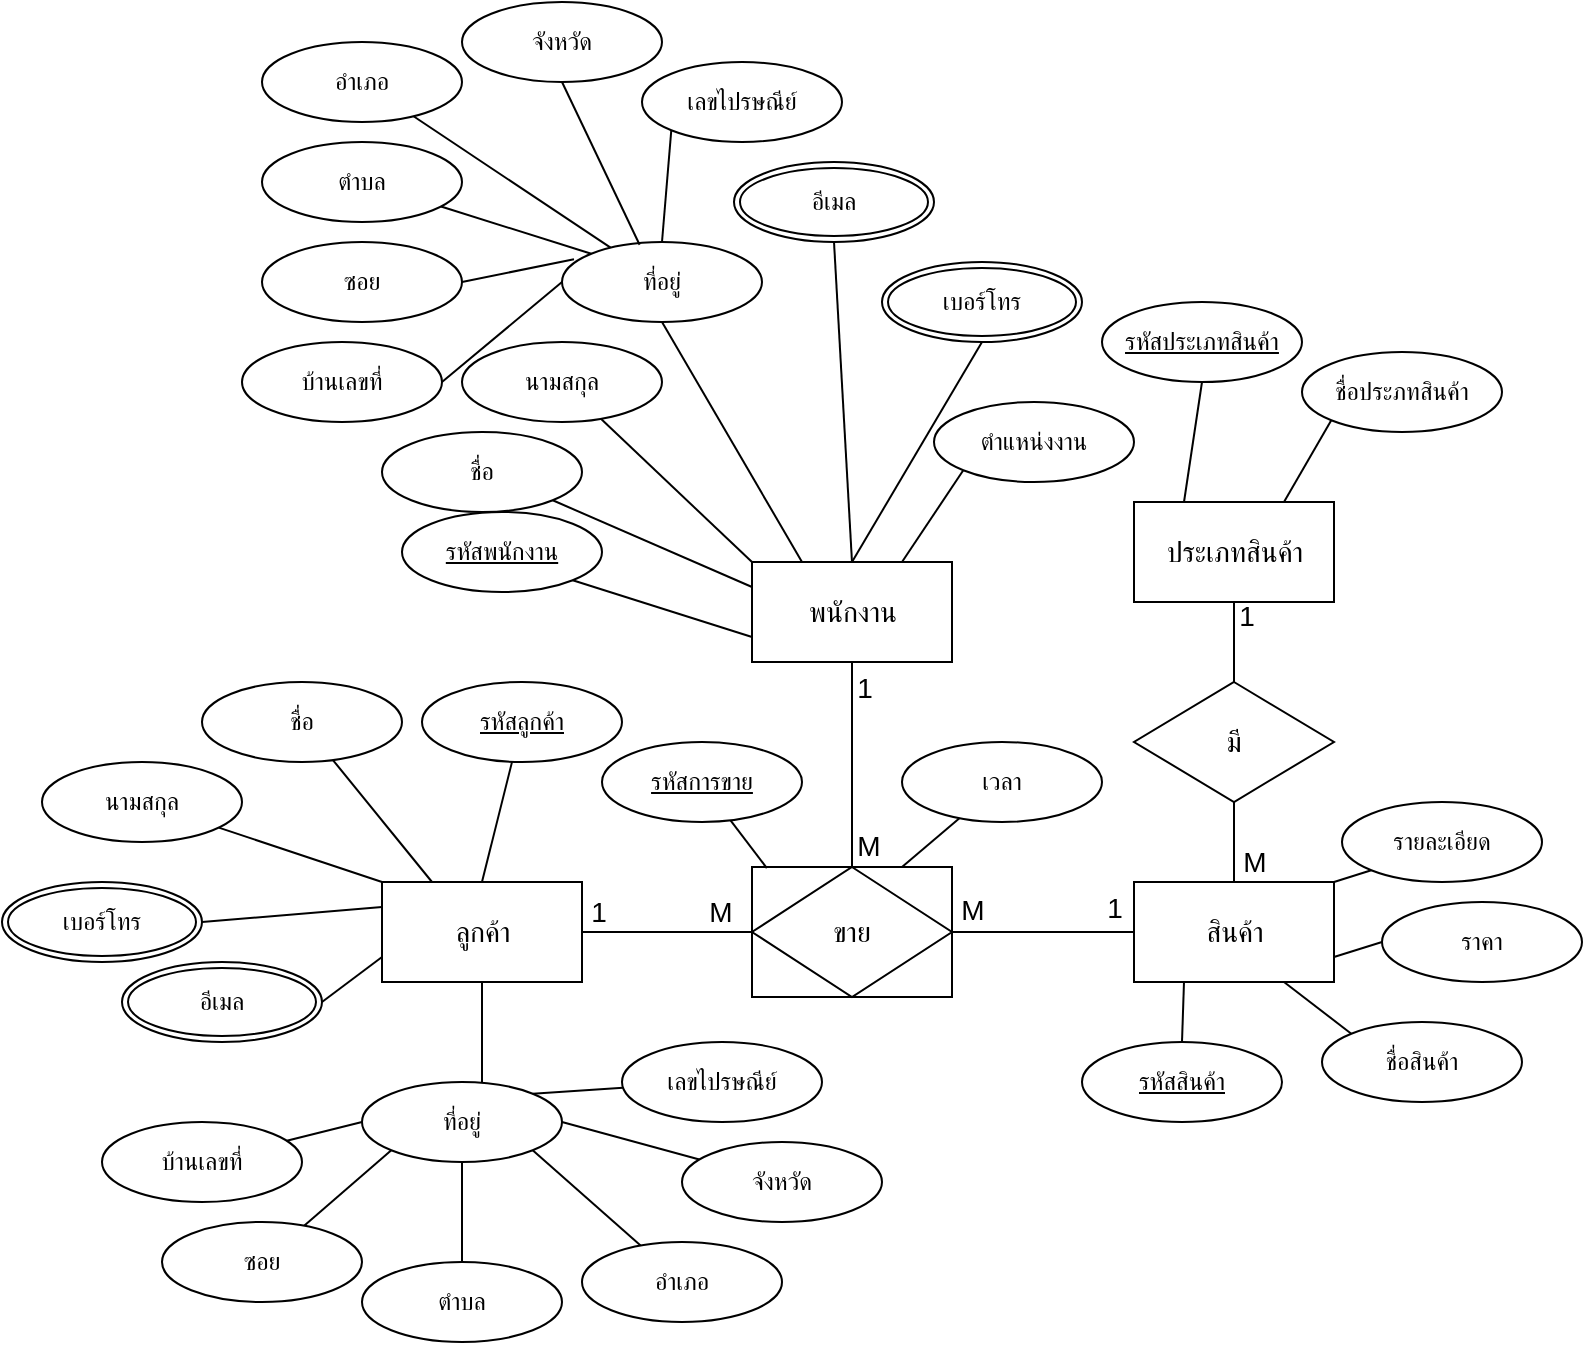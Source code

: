 <mxfile version="20.3.6" type="device"><diagram id="yGyaykB_GRDRyU7Le9zc" name="หน้า-1"><mxGraphModel dx="1038" dy="571" grid="1" gridSize="10" guides="1" tooltips="1" connect="1" arrows="1" fold="1" page="1" pageScale="1" pageWidth="827" pageHeight="1169" math="0" shadow="0"><root><mxCell id="0"/><mxCell id="1" parent="0"/><mxCell id="OsLgJeiQIjJn-tflGnOx-1" style="edgeStyle=orthogonalEdgeStyle;rounded=0;orthogonalLoop=1;jettySize=auto;html=1;entryX=0;entryY=0.5;entryDx=0;entryDy=0;fontSize=14;endArrow=none;endFill=0;" edge="1" parent="1" source="OsLgJeiQIjJn-tflGnOx-4" target="OsLgJeiQIjJn-tflGnOx-13"><mxGeometry relative="1" as="geometry"/></mxCell><mxCell id="OsLgJeiQIjJn-tflGnOx-2" value="M" style="edgeLabel;html=1;align=center;verticalAlign=middle;resizable=0;points=[];fontSize=14;" vertex="1" connectable="0" parent="OsLgJeiQIjJn-tflGnOx-1"><mxGeometry x="0.237" y="-1" relative="1" as="geometry"><mxPoint x="16" y="-11" as="offset"/></mxGeometry></mxCell><mxCell id="OsLgJeiQIjJn-tflGnOx-3" value="1" style="edgeLabel;html=1;align=center;verticalAlign=middle;resizable=0;points=[];fontSize=14;" vertex="1" connectable="0" parent="OsLgJeiQIjJn-tflGnOx-1"><mxGeometry x="-0.715" y="-1" relative="1" as="geometry"><mxPoint x="-4" y="-11" as="offset"/></mxGeometry></mxCell><mxCell id="OsLgJeiQIjJn-tflGnOx-4" value="ลูกค้า" style="html=1;dashed=0;whitespace=wrap;fontSize=14;" vertex="1" parent="1"><mxGeometry x="360" y="730" width="100" height="50" as="geometry"/></mxCell><mxCell id="OsLgJeiQIjJn-tflGnOx-5" value="สินค้า" style="html=1;dashed=0;whitespace=wrap;fontSize=14;" vertex="1" parent="1"><mxGeometry x="736" y="730" width="100" height="50" as="geometry"/></mxCell><mxCell id="OsLgJeiQIjJn-tflGnOx-6" style="edgeStyle=orthogonalEdgeStyle;rounded=0;orthogonalLoop=1;jettySize=auto;html=1;entryX=0.5;entryY=0;entryDx=0;entryDy=0;fontSize=14;endArrow=none;endFill=0;" edge="1" parent="1" source="OsLgJeiQIjJn-tflGnOx-9" target="OsLgJeiQIjJn-tflGnOx-13"><mxGeometry relative="1" as="geometry"/></mxCell><mxCell id="OsLgJeiQIjJn-tflGnOx-7" value="1" style="edgeLabel;html=1;align=center;verticalAlign=middle;resizable=0;points=[];fontSize=14;" vertex="1" connectable="0" parent="OsLgJeiQIjJn-tflGnOx-6"><mxGeometry x="-0.708" y="-2" relative="1" as="geometry"><mxPoint x="8" y="-2" as="offset"/></mxGeometry></mxCell><mxCell id="OsLgJeiQIjJn-tflGnOx-8" value="M" style="edgeLabel;html=1;align=center;verticalAlign=middle;resizable=0;points=[];fontSize=14;" vertex="1" connectable="0" parent="OsLgJeiQIjJn-tflGnOx-6"><mxGeometry x="0.749" y="-2" relative="1" as="geometry"><mxPoint x="10" y="2" as="offset"/></mxGeometry></mxCell><mxCell id="OsLgJeiQIjJn-tflGnOx-9" value="พนักงาน" style="html=1;dashed=0;whitespace=wrap;fontSize=14;" vertex="1" parent="1"><mxGeometry x="545" y="570" width="100" height="50" as="geometry"/></mxCell><mxCell id="OsLgJeiQIjJn-tflGnOx-10" style="edgeStyle=orthogonalEdgeStyle;rounded=0;orthogonalLoop=1;jettySize=auto;html=1;entryX=0;entryY=0.5;entryDx=0;entryDy=0;fontSize=14;endArrow=none;endFill=0;" edge="1" parent="1" source="OsLgJeiQIjJn-tflGnOx-13" target="OsLgJeiQIjJn-tflGnOx-5"><mxGeometry relative="1" as="geometry"/></mxCell><mxCell id="OsLgJeiQIjJn-tflGnOx-11" value="1" style="edgeLabel;html=1;align=center;verticalAlign=middle;resizable=0;points=[];fontSize=14;" vertex="1" connectable="0" parent="OsLgJeiQIjJn-tflGnOx-10"><mxGeometry x="0.784" y="-3" relative="1" as="geometry"><mxPoint y="-15" as="offset"/></mxGeometry></mxCell><mxCell id="OsLgJeiQIjJn-tflGnOx-12" value="M" style="edgeLabel;html=1;align=center;verticalAlign=middle;resizable=0;points=[];fontSize=14;" vertex="1" connectable="0" parent="OsLgJeiQIjJn-tflGnOx-10"><mxGeometry x="-0.816" y="2" relative="1" as="geometry"><mxPoint x="1" y="-9" as="offset"/></mxGeometry></mxCell><mxCell id="OsLgJeiQIjJn-tflGnOx-13" value="ขาย" style="shape=associativeEntity;whiteSpace=wrap;html=1;align=center;fontSize=14;" vertex="1" parent="1"><mxGeometry x="545" y="722.5" width="100" height="65" as="geometry"/></mxCell><mxCell id="OsLgJeiQIjJn-tflGnOx-14" style="edgeStyle=orthogonalEdgeStyle;rounded=0;orthogonalLoop=1;jettySize=auto;html=1;fontSize=14;endArrow=none;endFill=0;entryX=0.5;entryY=0;entryDx=0;entryDy=0;" edge="1" parent="1" source="OsLgJeiQIjJn-tflGnOx-17" target="OsLgJeiQIjJn-tflGnOx-20"><mxGeometry relative="1" as="geometry"><mxPoint x="786" y="600" as="targetPoint"/></mxGeometry></mxCell><mxCell id="OsLgJeiQIjJn-tflGnOx-15" value="1" style="edgeLabel;html=1;align=center;verticalAlign=middle;resizable=0;points=[];fontSize=14;" vertex="1" connectable="0" parent="OsLgJeiQIjJn-tflGnOx-14"><mxGeometry x="-0.258" y="-3" relative="1" as="geometry"><mxPoint x="9" y="-8" as="offset"/></mxGeometry></mxCell><mxCell id="OsLgJeiQIjJn-tflGnOx-16" value="" style="edgeStyle=orthogonalEdgeStyle;rounded=0;orthogonalLoop=1;jettySize=auto;html=1;fontSize=14;endArrow=none;endFill=0;" edge="1" parent="1" source="OsLgJeiQIjJn-tflGnOx-17" target="OsLgJeiQIjJn-tflGnOx-20"><mxGeometry relative="1" as="geometry"/></mxCell><mxCell id="OsLgJeiQIjJn-tflGnOx-17" value="ประเภทสินค้า" style="html=1;dashed=0;whitespace=wrap;fontSize=14;" vertex="1" parent="1"><mxGeometry x="736" y="540" width="100" height="50" as="geometry"/></mxCell><mxCell id="OsLgJeiQIjJn-tflGnOx-18" style="edgeStyle=orthogonalEdgeStyle;rounded=0;orthogonalLoop=1;jettySize=auto;html=1;entryX=0.5;entryY=0;entryDx=0;entryDy=0;fontSize=14;endArrow=none;endFill=0;" edge="1" parent="1" source="OsLgJeiQIjJn-tflGnOx-20" target="OsLgJeiQIjJn-tflGnOx-5"><mxGeometry relative="1" as="geometry"/></mxCell><mxCell id="OsLgJeiQIjJn-tflGnOx-19" value="M" style="edgeLabel;html=1;align=center;verticalAlign=middle;resizable=0;points=[];fontSize=14;" vertex="1" connectable="0" parent="OsLgJeiQIjJn-tflGnOx-18"><mxGeometry x="0.728" relative="1" as="geometry"><mxPoint x="10" y="-5" as="offset"/></mxGeometry></mxCell><mxCell id="OsLgJeiQIjJn-tflGnOx-20" value="มี" style="shape=rhombus;perimeter=rhombusPerimeter;whiteSpace=wrap;html=1;align=center;fontSize=14;" vertex="1" parent="1"><mxGeometry x="736" y="630" width="100" height="60" as="geometry"/></mxCell><mxCell id="OsLgJeiQIjJn-tflGnOx-21" style="edgeStyle=none;rounded=0;orthogonalLoop=1;jettySize=auto;html=1;entryX=0.5;entryY=0;entryDx=0;entryDy=0;endArrow=none;endFill=0;" edge="1" parent="1" source="OsLgJeiQIjJn-tflGnOx-22" target="OsLgJeiQIjJn-tflGnOx-4"><mxGeometry relative="1" as="geometry"/></mxCell><mxCell id="OsLgJeiQIjJn-tflGnOx-22" value="รหัสลูกค้า" style="ellipse;whiteSpace=wrap;html=1;align=center;fontStyle=4;" vertex="1" parent="1"><mxGeometry x="380" y="630" width="100" height="40" as="geometry"/></mxCell><mxCell id="OsLgJeiQIjJn-tflGnOx-23" value="รหัสพนักงาน" style="ellipse;whiteSpace=wrap;html=1;align=center;fontStyle=4;" vertex="1" parent="1"><mxGeometry x="370" y="545" width="100" height="40" as="geometry"/></mxCell><mxCell id="OsLgJeiQIjJn-tflGnOx-24" value="รหัสประเภทสินค้า" style="ellipse;whiteSpace=wrap;html=1;align=center;fontStyle=4;" vertex="1" parent="1"><mxGeometry x="720" y="440" width="100" height="40" as="geometry"/></mxCell><mxCell id="OsLgJeiQIjJn-tflGnOx-25" value="รหัสสินค้า" style="ellipse;whiteSpace=wrap;html=1;align=center;fontStyle=4;" vertex="1" parent="1"><mxGeometry x="710" y="810" width="100" height="40" as="geometry"/></mxCell><mxCell id="OsLgJeiQIjJn-tflGnOx-26" style="edgeStyle=none;rounded=0;orthogonalLoop=1;jettySize=auto;html=1;entryX=0.25;entryY=0;entryDx=0;entryDy=0;endArrow=none;endFill=0;" edge="1" parent="1" source="OsLgJeiQIjJn-tflGnOx-27" target="OsLgJeiQIjJn-tflGnOx-4"><mxGeometry relative="1" as="geometry"/></mxCell><mxCell id="OsLgJeiQIjJn-tflGnOx-27" value="ชื่อ" style="ellipse;whiteSpace=wrap;html=1;align=center;" vertex="1" parent="1"><mxGeometry x="270" y="630" width="100" height="40" as="geometry"/></mxCell><mxCell id="OsLgJeiQIjJn-tflGnOx-28" style="edgeStyle=none;rounded=0;orthogonalLoop=1;jettySize=auto;html=1;entryX=0;entryY=0;entryDx=0;entryDy=0;endArrow=none;endFill=0;" edge="1" parent="1" source="OsLgJeiQIjJn-tflGnOx-29" target="OsLgJeiQIjJn-tflGnOx-4"><mxGeometry relative="1" as="geometry"/></mxCell><mxCell id="OsLgJeiQIjJn-tflGnOx-29" value="นามสกุล" style="ellipse;whiteSpace=wrap;html=1;align=center;" vertex="1" parent="1"><mxGeometry x="190" y="670" width="100" height="40" as="geometry"/></mxCell><mxCell id="OsLgJeiQIjJn-tflGnOx-30" value="ชื่อ" style="ellipse;whiteSpace=wrap;html=1;align=center;" vertex="1" parent="1"><mxGeometry x="360" y="505" width="100" height="40" as="geometry"/></mxCell><mxCell id="OsLgJeiQIjJn-tflGnOx-31" value="" style="endArrow=none;html=1;rounded=0;exitX=0.5;exitY=0;exitDx=0;exitDy=0;entryX=0.5;entryY=1;entryDx=0;entryDy=0;" edge="1" parent="1" target="OsLgJeiQIjJn-tflGnOx-4"><mxGeometry relative="1" as="geometry"><mxPoint x="410" y="830" as="sourcePoint"/><mxPoint x="650" y="810" as="targetPoint"/></mxGeometry></mxCell><mxCell id="OsLgJeiQIjJn-tflGnOx-32" value="เบอร์โทร" style="ellipse;shape=doubleEllipse;margin=3;whiteSpace=wrap;html=1;align=center;" vertex="1" parent="1"><mxGeometry x="170" y="730" width="100" height="40" as="geometry"/></mxCell><mxCell id="OsLgJeiQIjJn-tflGnOx-33" value="ที่อยู่" style="ellipse;whiteSpace=wrap;html=1;align=center;" vertex="1" parent="1"><mxGeometry x="350" y="830" width="100" height="40" as="geometry"/></mxCell><mxCell id="OsLgJeiQIjJn-tflGnOx-34" value="อีเมล" style="ellipse;shape=doubleEllipse;margin=3;whiteSpace=wrap;html=1;align=center;" vertex="1" parent="1"><mxGeometry x="230" y="770" width="100" height="40" as="geometry"/></mxCell><mxCell id="OsLgJeiQIjJn-tflGnOx-35" value="" style="endArrow=none;html=1;rounded=0;exitX=1;exitY=0.5;exitDx=0;exitDy=0;entryX=0;entryY=0.25;entryDx=0;entryDy=0;" edge="1" parent="1" source="OsLgJeiQIjJn-tflGnOx-32" target="OsLgJeiQIjJn-tflGnOx-4"><mxGeometry relative="1" as="geometry"><mxPoint x="270" y="780" as="sourcePoint"/><mxPoint x="430" y="780" as="targetPoint"/></mxGeometry></mxCell><mxCell id="OsLgJeiQIjJn-tflGnOx-36" value="" style="endArrow=none;html=1;rounded=0;exitX=1;exitY=0.5;exitDx=0;exitDy=0;entryX=0;entryY=0.75;entryDx=0;entryDy=0;" edge="1" parent="1" source="OsLgJeiQIjJn-tflGnOx-34" target="OsLgJeiQIjJn-tflGnOx-4"><mxGeometry relative="1" as="geometry"><mxPoint x="350" y="800" as="sourcePoint"/><mxPoint x="510" y="800" as="targetPoint"/></mxGeometry></mxCell><mxCell id="OsLgJeiQIjJn-tflGnOx-37" value="" style="endArrow=none;html=1;rounded=0;exitX=1;exitY=1;exitDx=0;exitDy=0;entryX=0;entryY=0.75;entryDx=0;entryDy=0;" edge="1" parent="1" source="OsLgJeiQIjJn-tflGnOx-23" target="OsLgJeiQIjJn-tflGnOx-9"><mxGeometry relative="1" as="geometry"><mxPoint x="540" y="480" as="sourcePoint"/><mxPoint x="700" y="480" as="targetPoint"/></mxGeometry></mxCell><mxCell id="OsLgJeiQIjJn-tflGnOx-38" value="" style="endArrow=none;html=1;rounded=0;exitX=1;exitY=1;exitDx=0;exitDy=0;entryX=0;entryY=0.25;entryDx=0;entryDy=0;" edge="1" parent="1" source="OsLgJeiQIjJn-tflGnOx-30" target="OsLgJeiQIjJn-tflGnOx-9"><mxGeometry relative="1" as="geometry"><mxPoint x="560" y="480" as="sourcePoint"/><mxPoint x="720" y="480" as="targetPoint"/></mxGeometry></mxCell><mxCell id="OsLgJeiQIjJn-tflGnOx-39" value="เบอร์โทร" style="ellipse;shape=doubleEllipse;margin=3;whiteSpace=wrap;html=1;align=center;" vertex="1" parent="1"><mxGeometry x="610" y="420" width="100" height="40" as="geometry"/></mxCell><mxCell id="OsLgJeiQIjJn-tflGnOx-40" value="อีเมล" style="ellipse;shape=doubleEllipse;margin=3;whiteSpace=wrap;html=1;align=center;" vertex="1" parent="1"><mxGeometry x="536" y="370" width="100" height="40" as="geometry"/></mxCell><mxCell id="OsLgJeiQIjJn-tflGnOx-41" value="บ้านเลขที่" style="ellipse;whiteSpace=wrap;html=1;align=center;" vertex="1" parent="1"><mxGeometry x="290" y="460" width="100" height="40" as="geometry"/></mxCell><mxCell id="OsLgJeiQIjJn-tflGnOx-42" value="ซอย" style="ellipse;whiteSpace=wrap;html=1;align=center;" vertex="1" parent="1"><mxGeometry x="300" y="410" width="100" height="40" as="geometry"/></mxCell><mxCell id="OsLgJeiQIjJn-tflGnOx-43" value="จังหวัด" style="ellipse;whiteSpace=wrap;html=1;align=center;" vertex="1" parent="1"><mxGeometry x="400" y="290" width="100" height="40" as="geometry"/></mxCell><mxCell id="OsLgJeiQIjJn-tflGnOx-44" value="เลขไปรษณีย์" style="ellipse;whiteSpace=wrap;html=1;align=center;" vertex="1" parent="1"><mxGeometry x="490" y="320" width="100" height="40" as="geometry"/></mxCell><mxCell id="OsLgJeiQIjJn-tflGnOx-45" value="ที่อยู่" style="ellipse;whiteSpace=wrap;html=1;align=center;" vertex="1" parent="1"><mxGeometry x="450" y="410" width="100" height="40" as="geometry"/></mxCell><mxCell id="OsLgJeiQIjJn-tflGnOx-46" value="" style="endArrow=none;html=1;rounded=0;exitX=1;exitY=0.5;exitDx=0;exitDy=0;entryX=0;entryY=0.5;entryDx=0;entryDy=0;" edge="1" parent="1" source="OsLgJeiQIjJn-tflGnOx-41" target="OsLgJeiQIjJn-tflGnOx-45"><mxGeometry relative="1" as="geometry"><mxPoint x="470" y="320" as="sourcePoint"/><mxPoint x="630" y="320" as="targetPoint"/></mxGeometry></mxCell><mxCell id="OsLgJeiQIjJn-tflGnOx-47" value="" style="endArrow=none;html=1;rounded=0;exitX=1;exitY=0.5;exitDx=0;exitDy=0;entryX=0.06;entryY=0.215;entryDx=0;entryDy=0;entryPerimeter=0;" edge="1" parent="1" source="OsLgJeiQIjJn-tflGnOx-42" target="OsLgJeiQIjJn-tflGnOx-45"><mxGeometry relative="1" as="geometry"><mxPoint x="570" y="230" as="sourcePoint"/><mxPoint x="730" y="230" as="targetPoint"/></mxGeometry></mxCell><mxCell id="OsLgJeiQIjJn-tflGnOx-48" value="" style="endArrow=none;html=1;rounded=0;exitX=0.5;exitY=1;exitDx=0;exitDy=0;entryX=0.25;entryY=0;entryDx=0;entryDy=0;" edge="1" parent="1" source="OsLgJeiQIjJn-tflGnOx-45" target="OsLgJeiQIjJn-tflGnOx-9"><mxGeometry relative="1" as="geometry"><mxPoint x="520" y="380" as="sourcePoint"/><mxPoint x="680" y="380" as="targetPoint"/></mxGeometry></mxCell><mxCell id="OsLgJeiQIjJn-tflGnOx-49" value="" style="endArrow=none;html=1;rounded=0;exitX=0.5;exitY=1;exitDx=0;exitDy=0;entryX=0.388;entryY=0.035;entryDx=0;entryDy=0;entryPerimeter=0;" edge="1" parent="1" source="OsLgJeiQIjJn-tflGnOx-43" target="OsLgJeiQIjJn-tflGnOx-45"><mxGeometry relative="1" as="geometry"><mxPoint x="590" y="380" as="sourcePoint"/><mxPoint x="750" y="380" as="targetPoint"/></mxGeometry></mxCell><mxCell id="OsLgJeiQIjJn-tflGnOx-50" value="" style="endArrow=none;html=1;rounded=0;exitX=0.5;exitY=0;exitDx=0;exitDy=0;entryX=0;entryY=1;entryDx=0;entryDy=0;" edge="1" parent="1" source="OsLgJeiQIjJn-tflGnOx-45" target="OsLgJeiQIjJn-tflGnOx-44"><mxGeometry relative="1" as="geometry"><mxPoint x="600" y="370" as="sourcePoint"/><mxPoint x="760" y="370" as="targetPoint"/></mxGeometry></mxCell><mxCell id="OsLgJeiQIjJn-tflGnOx-51" value="" style="endArrow=none;html=1;rounded=0;exitX=0.5;exitY=1;exitDx=0;exitDy=0;entryX=0.5;entryY=0;entryDx=0;entryDy=0;" edge="1" parent="1" source="OsLgJeiQIjJn-tflGnOx-40" target="OsLgJeiQIjJn-tflGnOx-9"><mxGeometry relative="1" as="geometry"><mxPoint x="690" y="440" as="sourcePoint"/><mxPoint x="850" y="440" as="targetPoint"/></mxGeometry></mxCell><mxCell id="OsLgJeiQIjJn-tflGnOx-52" value="" style="endArrow=none;html=1;rounded=0;exitX=0.5;exitY=1;exitDx=0;exitDy=0;entryX=0.5;entryY=0;entryDx=0;entryDy=0;" edge="1" parent="1" source="OsLgJeiQIjJn-tflGnOx-39" target="OsLgJeiQIjJn-tflGnOx-9"><mxGeometry relative="1" as="geometry"><mxPoint x="740" y="460" as="sourcePoint"/><mxPoint x="900" y="460" as="targetPoint"/></mxGeometry></mxCell><mxCell id="OsLgJeiQIjJn-tflGnOx-53" value="ตำแหน่งงาน" style="ellipse;whiteSpace=wrap;html=1;align=center;" vertex="1" parent="1"><mxGeometry x="636" y="490" width="100" height="40" as="geometry"/></mxCell><mxCell id="OsLgJeiQIjJn-tflGnOx-54" value="" style="endArrow=none;html=1;rounded=0;exitX=0;exitY=1;exitDx=0;exitDy=0;entryX=0.75;entryY=0;entryDx=0;entryDy=0;" edge="1" parent="1" source="OsLgJeiQIjJn-tflGnOx-53" target="OsLgJeiQIjJn-tflGnOx-9"><mxGeometry relative="1" as="geometry"><mxPoint x="690" y="450" as="sourcePoint"/><mxPoint x="850" y="450" as="targetPoint"/></mxGeometry></mxCell><mxCell id="OsLgJeiQIjJn-tflGnOx-55" value="ชื่อประภทสินค้า" style="ellipse;whiteSpace=wrap;html=1;align=center;" vertex="1" parent="1"><mxGeometry x="820" y="465" width="100" height="40" as="geometry"/></mxCell><mxCell id="OsLgJeiQIjJn-tflGnOx-56" value="" style="endArrow=none;html=1;rounded=0;exitX=0.5;exitY=1;exitDx=0;exitDy=0;entryX=0.25;entryY=0;entryDx=0;entryDy=0;" edge="1" parent="1" source="OsLgJeiQIjJn-tflGnOx-24" target="OsLgJeiQIjJn-tflGnOx-17"><mxGeometry relative="1" as="geometry"><mxPoint x="890" y="570" as="sourcePoint"/><mxPoint x="1050" y="570" as="targetPoint"/></mxGeometry></mxCell><mxCell id="OsLgJeiQIjJn-tflGnOx-57" value="" style="endArrow=none;html=1;rounded=0;exitX=0;exitY=1;exitDx=0;exitDy=0;entryX=0.75;entryY=0;entryDx=0;entryDy=0;" edge="1" parent="1" source="OsLgJeiQIjJn-tflGnOx-55" target="OsLgJeiQIjJn-tflGnOx-17"><mxGeometry relative="1" as="geometry"><mxPoint x="920" y="540" as="sourcePoint"/><mxPoint x="1080" y="540" as="targetPoint"/></mxGeometry></mxCell><mxCell id="OsLgJeiQIjJn-tflGnOx-58" value="ชื่อสินค้า" style="ellipse;whiteSpace=wrap;html=1;align=center;" vertex="1" parent="1"><mxGeometry x="830" y="800" width="100" height="40" as="geometry"/></mxCell><mxCell id="OsLgJeiQIjJn-tflGnOx-59" value="" style="endArrow=none;html=1;rounded=0;exitX=0.5;exitY=0;exitDx=0;exitDy=0;entryX=0.25;entryY=1;entryDx=0;entryDy=0;" edge="1" parent="1" source="OsLgJeiQIjJn-tflGnOx-25" target="OsLgJeiQIjJn-tflGnOx-5"><mxGeometry relative="1" as="geometry"><mxPoint x="750" y="840" as="sourcePoint"/><mxPoint x="910" y="840" as="targetPoint"/></mxGeometry></mxCell><mxCell id="OsLgJeiQIjJn-tflGnOx-60" value="" style="endArrow=none;html=1;rounded=0;exitX=0;exitY=0;exitDx=0;exitDy=0;entryX=0.75;entryY=1;entryDx=0;entryDy=0;" edge="1" parent="1" source="OsLgJeiQIjJn-tflGnOx-58" target="OsLgJeiQIjJn-tflGnOx-5"><mxGeometry relative="1" as="geometry"><mxPoint x="870" y="810" as="sourcePoint"/><mxPoint x="1030" y="810" as="targetPoint"/></mxGeometry></mxCell><mxCell id="OsLgJeiQIjJn-tflGnOx-61" value="ราคา" style="ellipse;whiteSpace=wrap;html=1;align=center;" vertex="1" parent="1"><mxGeometry x="860" y="740" width="100" height="40" as="geometry"/></mxCell><mxCell id="OsLgJeiQIjJn-tflGnOx-62" value="" style="endArrow=none;html=1;rounded=0;exitX=1;exitY=0.75;exitDx=0;exitDy=0;entryX=0;entryY=0.5;entryDx=0;entryDy=0;" edge="1" parent="1" source="OsLgJeiQIjJn-tflGnOx-5" target="OsLgJeiQIjJn-tflGnOx-61"><mxGeometry relative="1" as="geometry"><mxPoint x="1020" y="710" as="sourcePoint"/><mxPoint x="1180" y="710" as="targetPoint"/></mxGeometry></mxCell><mxCell id="OsLgJeiQIjJn-tflGnOx-63" value="รายละเอียด" style="ellipse;whiteSpace=wrap;html=1;align=center;" vertex="1" parent="1"><mxGeometry x="840" y="690" width="100" height="40" as="geometry"/></mxCell><mxCell id="OsLgJeiQIjJn-tflGnOx-64" value="" style="endArrow=none;html=1;rounded=0;exitX=0;exitY=1;exitDx=0;exitDy=0;entryX=1;entryY=0;entryDx=0;entryDy=0;" edge="1" parent="1" source="OsLgJeiQIjJn-tflGnOx-63" target="OsLgJeiQIjJn-tflGnOx-5"><mxGeometry relative="1" as="geometry"><mxPoint x="1040" y="690" as="sourcePoint"/><mxPoint x="1200" y="690" as="targetPoint"/></mxGeometry></mxCell><mxCell id="OsLgJeiQIjJn-tflGnOx-65" style="rounded=0;orthogonalLoop=1;jettySize=auto;html=1;entryX=0;entryY=0;entryDx=0;entryDy=0;endArrow=none;endFill=0;" edge="1" parent="1" source="OsLgJeiQIjJn-tflGnOx-66" target="OsLgJeiQIjJn-tflGnOx-9"><mxGeometry relative="1" as="geometry"/></mxCell><mxCell id="OsLgJeiQIjJn-tflGnOx-66" value="นามสกุล" style="ellipse;whiteSpace=wrap;html=1;align=center;" vertex="1" parent="1"><mxGeometry x="400" y="460" width="100" height="40" as="geometry"/></mxCell><mxCell id="OsLgJeiQIjJn-tflGnOx-67" style="edgeStyle=none;rounded=0;orthogonalLoop=1;jettySize=auto;html=1;entryX=0;entryY=0;entryDx=0;entryDy=0;endArrow=none;endFill=0;" edge="1" parent="1" source="OsLgJeiQIjJn-tflGnOx-68" target="OsLgJeiQIjJn-tflGnOx-45"><mxGeometry relative="1" as="geometry"/></mxCell><mxCell id="OsLgJeiQIjJn-tflGnOx-68" value="ตำบล" style="ellipse;whiteSpace=wrap;html=1;align=center;" vertex="1" parent="1"><mxGeometry x="300" y="360" width="100" height="40" as="geometry"/></mxCell><mxCell id="OsLgJeiQIjJn-tflGnOx-69" style="edgeStyle=none;rounded=0;orthogonalLoop=1;jettySize=auto;html=1;endArrow=none;endFill=0;" edge="1" parent="1" source="OsLgJeiQIjJn-tflGnOx-70" target="OsLgJeiQIjJn-tflGnOx-45"><mxGeometry relative="1" as="geometry"/></mxCell><mxCell id="OsLgJeiQIjJn-tflGnOx-70" value="อำเภอ" style="ellipse;whiteSpace=wrap;html=1;align=center;" vertex="1" parent="1"><mxGeometry x="300" y="310" width="100" height="40" as="geometry"/></mxCell><mxCell id="OsLgJeiQIjJn-tflGnOx-71" style="edgeStyle=none;rounded=0;orthogonalLoop=1;jettySize=auto;html=1;entryX=0;entryY=0.5;entryDx=0;entryDy=0;endArrow=none;endFill=0;" edge="1" parent="1" source="OsLgJeiQIjJn-tflGnOx-72" target="OsLgJeiQIjJn-tflGnOx-33"><mxGeometry relative="1" as="geometry"/></mxCell><mxCell id="OsLgJeiQIjJn-tflGnOx-72" value="บ้านเลขที่" style="ellipse;whiteSpace=wrap;html=1;align=center;" vertex="1" parent="1"><mxGeometry x="220" y="850" width="100" height="40" as="geometry"/></mxCell><mxCell id="OsLgJeiQIjJn-tflGnOx-73" style="edgeStyle=none;rounded=0;orthogonalLoop=1;jettySize=auto;html=1;entryX=0;entryY=1;entryDx=0;entryDy=0;endArrow=none;endFill=0;" edge="1" parent="1" source="OsLgJeiQIjJn-tflGnOx-74" target="OsLgJeiQIjJn-tflGnOx-33"><mxGeometry relative="1" as="geometry"/></mxCell><mxCell id="OsLgJeiQIjJn-tflGnOx-74" value="ซอย" style="ellipse;whiteSpace=wrap;html=1;align=center;" vertex="1" parent="1"><mxGeometry x="250" y="900" width="100" height="40" as="geometry"/></mxCell><mxCell id="OsLgJeiQIjJn-tflGnOx-75" style="edgeStyle=none;rounded=0;orthogonalLoop=1;jettySize=auto;html=1;entryX=0.5;entryY=1;entryDx=0;entryDy=0;endArrow=none;endFill=0;" edge="1" parent="1" source="OsLgJeiQIjJn-tflGnOx-76" target="OsLgJeiQIjJn-tflGnOx-33"><mxGeometry relative="1" as="geometry"/></mxCell><mxCell id="OsLgJeiQIjJn-tflGnOx-76" value="ตำบล" style="ellipse;whiteSpace=wrap;html=1;align=center;" vertex="1" parent="1"><mxGeometry x="350" y="920" width="100" height="40" as="geometry"/></mxCell><mxCell id="OsLgJeiQIjJn-tflGnOx-77" style="edgeStyle=none;rounded=0;orthogonalLoop=1;jettySize=auto;html=1;entryX=1;entryY=1;entryDx=0;entryDy=0;endArrow=none;endFill=0;" edge="1" parent="1" source="OsLgJeiQIjJn-tflGnOx-78" target="OsLgJeiQIjJn-tflGnOx-33"><mxGeometry relative="1" as="geometry"/></mxCell><mxCell id="OsLgJeiQIjJn-tflGnOx-78" value="อำเภอ" style="ellipse;whiteSpace=wrap;html=1;align=center;" vertex="1" parent="1"><mxGeometry x="460" y="910" width="100" height="40" as="geometry"/></mxCell><mxCell id="OsLgJeiQIjJn-tflGnOx-79" style="edgeStyle=none;rounded=0;orthogonalLoop=1;jettySize=auto;html=1;entryX=1;entryY=0.5;entryDx=0;entryDy=0;endArrow=none;endFill=0;" edge="1" parent="1" source="OsLgJeiQIjJn-tflGnOx-80" target="OsLgJeiQIjJn-tflGnOx-33"><mxGeometry relative="1" as="geometry"/></mxCell><mxCell id="OsLgJeiQIjJn-tflGnOx-80" value="จังหวัด" style="ellipse;whiteSpace=wrap;html=1;align=center;" vertex="1" parent="1"><mxGeometry x="510" y="860" width="100" height="40" as="geometry"/></mxCell><mxCell id="OsLgJeiQIjJn-tflGnOx-81" style="edgeStyle=none;rounded=0;orthogonalLoop=1;jettySize=auto;html=1;entryX=1;entryY=0;entryDx=0;entryDy=0;endArrow=none;endFill=0;" edge="1" parent="1" source="OsLgJeiQIjJn-tflGnOx-82" target="OsLgJeiQIjJn-tflGnOx-33"><mxGeometry relative="1" as="geometry"/></mxCell><mxCell id="OsLgJeiQIjJn-tflGnOx-82" value="เลขไปรษณีย์" style="ellipse;whiteSpace=wrap;html=1;align=center;" vertex="1" parent="1"><mxGeometry x="480" y="810" width="100" height="40" as="geometry"/></mxCell><mxCell id="OsLgJeiQIjJn-tflGnOx-84" style="rounded=0;orthogonalLoop=1;jettySize=auto;html=1;entryX=0.074;entryY=0.008;entryDx=0;entryDy=0;entryPerimeter=0;endArrow=none;endFill=0;" edge="1" parent="1" source="OsLgJeiQIjJn-tflGnOx-83" target="OsLgJeiQIjJn-tflGnOx-13"><mxGeometry relative="1" as="geometry"/></mxCell><mxCell id="OsLgJeiQIjJn-tflGnOx-83" value="รหัสการขาย" style="ellipse;whiteSpace=wrap;html=1;align=center;fontStyle=4;" vertex="1" parent="1"><mxGeometry x="470" y="660" width="100" height="40" as="geometry"/></mxCell><mxCell id="OsLgJeiQIjJn-tflGnOx-86" style="edgeStyle=none;rounded=0;orthogonalLoop=1;jettySize=auto;html=1;entryX=0.75;entryY=0;entryDx=0;entryDy=0;endArrow=none;endFill=0;" edge="1" parent="1" source="OsLgJeiQIjJn-tflGnOx-85" target="OsLgJeiQIjJn-tflGnOx-13"><mxGeometry relative="1" as="geometry"/></mxCell><mxCell id="OsLgJeiQIjJn-tflGnOx-85" value="เวลา" style="ellipse;whiteSpace=wrap;html=1;align=center;" vertex="1" parent="1"><mxGeometry x="620" y="660" width="100" height="40" as="geometry"/></mxCell></root></mxGraphModel></diagram></mxfile>